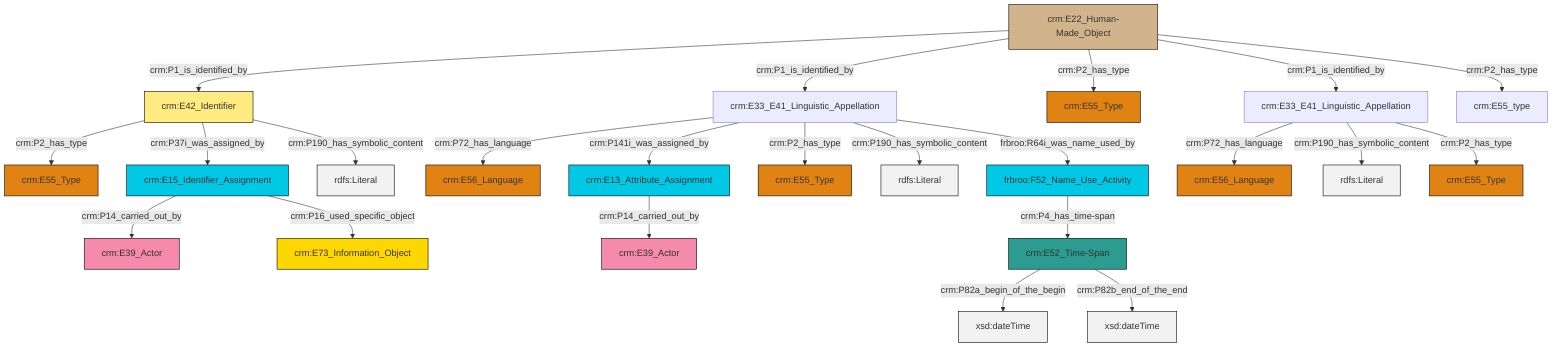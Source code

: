 graph TD
classDef Literal fill:#f2f2f2,stroke:#000000;
classDef CRM_Entity fill:#FFFFFF,stroke:#000000;
classDef Temporal_Entity fill:#00C9E6, stroke:#000000;
classDef Type fill:#E18312, stroke:#000000;
classDef Time-Span fill:#2C9C91, stroke:#000000;
classDef Appellation fill:#FFEB7F, stroke:#000000;
classDef Place fill:#008836, stroke:#000000;
classDef Persistent_Item fill:#B266B2, stroke:#000000;
classDef Conceptual_Object fill:#FFD700, stroke:#000000;
classDef Physical_Thing fill:#D2B48C, stroke:#000000;
classDef Actor fill:#f58aad, stroke:#000000;
classDef PC_Classes fill:#4ce600, stroke:#000000;
classDef Multi fill:#cccccc,stroke:#000000;

6["crm:E33_E41_Linguistic_Appellation"]:::Default -->|crm:P72_has_language| 7["crm:E56_Language"]:::Type
8["crm:E22_Human-Made_Object"]:::Physical_Thing -->|crm:P1_is_identified_by| 9["crm:E42_Identifier"]:::Appellation
9["crm:E42_Identifier"]:::Appellation -->|crm:P2_has_type| 10["crm:E55_Type"]:::Type
6["crm:E33_E41_Linguistic_Appellation"]:::Default -->|crm:P141i_was_assigned_by| 11["crm:E13_Attribute_Assignment"]:::Temporal_Entity
12["crm:E33_E41_Linguistic_Appellation"]:::Default -->|crm:P72_has_language| 13["crm:E56_Language"]:::Type
14["crm:E52_Time-Span"]:::Time-Span -->|crm:P82a_begin_of_the_begin| 15[xsd:dateTime]:::Literal
6["crm:E33_E41_Linguistic_Appellation"]:::Default -->|crm:P2_has_type| 18["crm:E55_Type"]:::Type
6["crm:E33_E41_Linguistic_Appellation"]:::Default -->|crm:P190_has_symbolic_content| 20[rdfs:Literal]:::Literal
9["crm:E42_Identifier"]:::Appellation -->|crm:P37i_was_assigned_by| 22["crm:E15_Identifier_Assignment"]:::Temporal_Entity
9["crm:E42_Identifier"]:::Appellation -->|crm:P190_has_symbolic_content| 23[rdfs:Literal]:::Literal
8["crm:E22_Human-Made_Object"]:::Physical_Thing -->|crm:P1_is_identified_by| 6["crm:E33_E41_Linguistic_Appellation"]:::Default
8["crm:E22_Human-Made_Object"]:::Physical_Thing -->|crm:P2_has_type| 28["crm:E55_Type"]:::Type
8["crm:E22_Human-Made_Object"]:::Physical_Thing -->|crm:P1_is_identified_by| 12["crm:E33_E41_Linguistic_Appellation"]:::Default
11["crm:E13_Attribute_Assignment"]:::Temporal_Entity -->|crm:P14_carried_out_by| 26["crm:E39_Actor"]:::Actor
6["crm:E33_E41_Linguistic_Appellation"]:::Default -->|frbroo:R64i_was_name_used_by| 4["frbroo:F52_Name_Use_Activity"]:::Temporal_Entity
8["crm:E22_Human-Made_Object"]:::Physical_Thing -->|crm:P2_has_type| 0["crm:E55_type"]:::Default
12["crm:E33_E41_Linguistic_Appellation"]:::Default -->|crm:P190_has_symbolic_content| 31[rdfs:Literal]:::Literal
14["crm:E52_Time-Span"]:::Time-Span -->|crm:P82b_end_of_the_end| 32[xsd:dateTime]:::Literal
12["crm:E33_E41_Linguistic_Appellation"]:::Default -->|crm:P2_has_type| 2["crm:E55_Type"]:::Type
22["crm:E15_Identifier_Assignment"]:::Temporal_Entity -->|crm:P14_carried_out_by| 34["crm:E39_Actor"]:::Actor
4["frbroo:F52_Name_Use_Activity"]:::Temporal_Entity -->|crm:P4_has_time-span| 14["crm:E52_Time-Span"]:::Time-Span
22["crm:E15_Identifier_Assignment"]:::Temporal_Entity -->|crm:P16_used_specific_object| 16["crm:E73_Information_Object"]:::Conceptual_Object